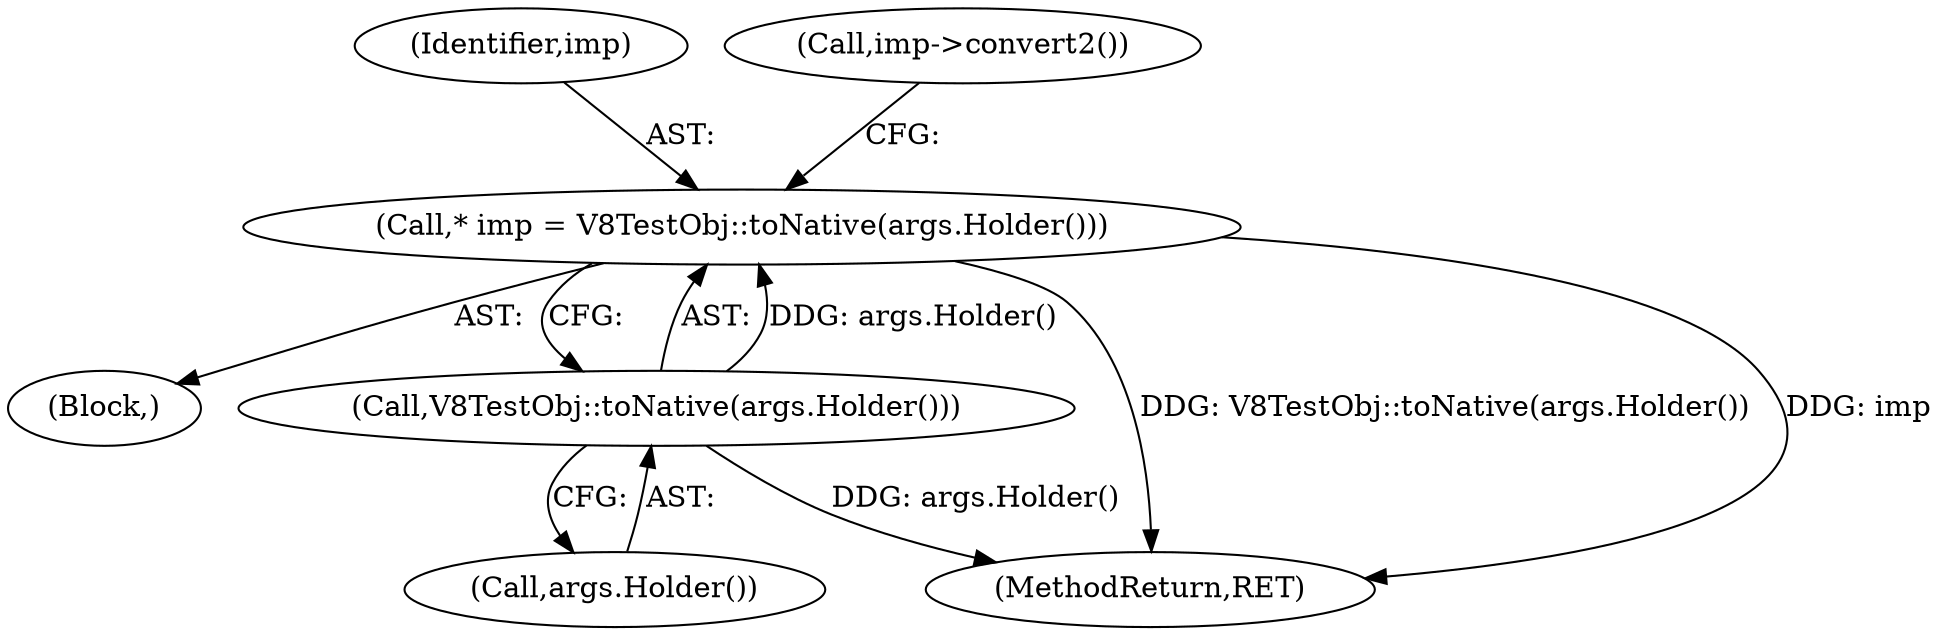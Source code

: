 digraph "0_Chrome_e9372a1bfd3588a80fcf49aa07321f0971dd6091_12@pointer" {
"1000112" [label="(Call,* imp = V8TestObj::toNative(args.Holder()))"];
"1000114" [label="(Call,V8TestObj::toNative(args.Holder()))"];
"1000114" [label="(Call,V8TestObj::toNative(args.Holder()))"];
"1000113" [label="(Identifier,imp)"];
"1000116" [label="(Call,imp->convert2())"];
"1000112" [label="(Call,* imp = V8TestObj::toNative(args.Holder()))"];
"1000102" [label="(Block,)"];
"1000117" [label="(MethodReturn,RET)"];
"1000115" [label="(Call,args.Holder())"];
"1000112" -> "1000102"  [label="AST: "];
"1000112" -> "1000114"  [label="CFG: "];
"1000113" -> "1000112"  [label="AST: "];
"1000114" -> "1000112"  [label="AST: "];
"1000116" -> "1000112"  [label="CFG: "];
"1000112" -> "1000117"  [label="DDG: V8TestObj::toNative(args.Holder())"];
"1000112" -> "1000117"  [label="DDG: imp"];
"1000114" -> "1000112"  [label="DDG: args.Holder()"];
"1000114" -> "1000115"  [label="CFG: "];
"1000115" -> "1000114"  [label="AST: "];
"1000114" -> "1000117"  [label="DDG: args.Holder()"];
}
